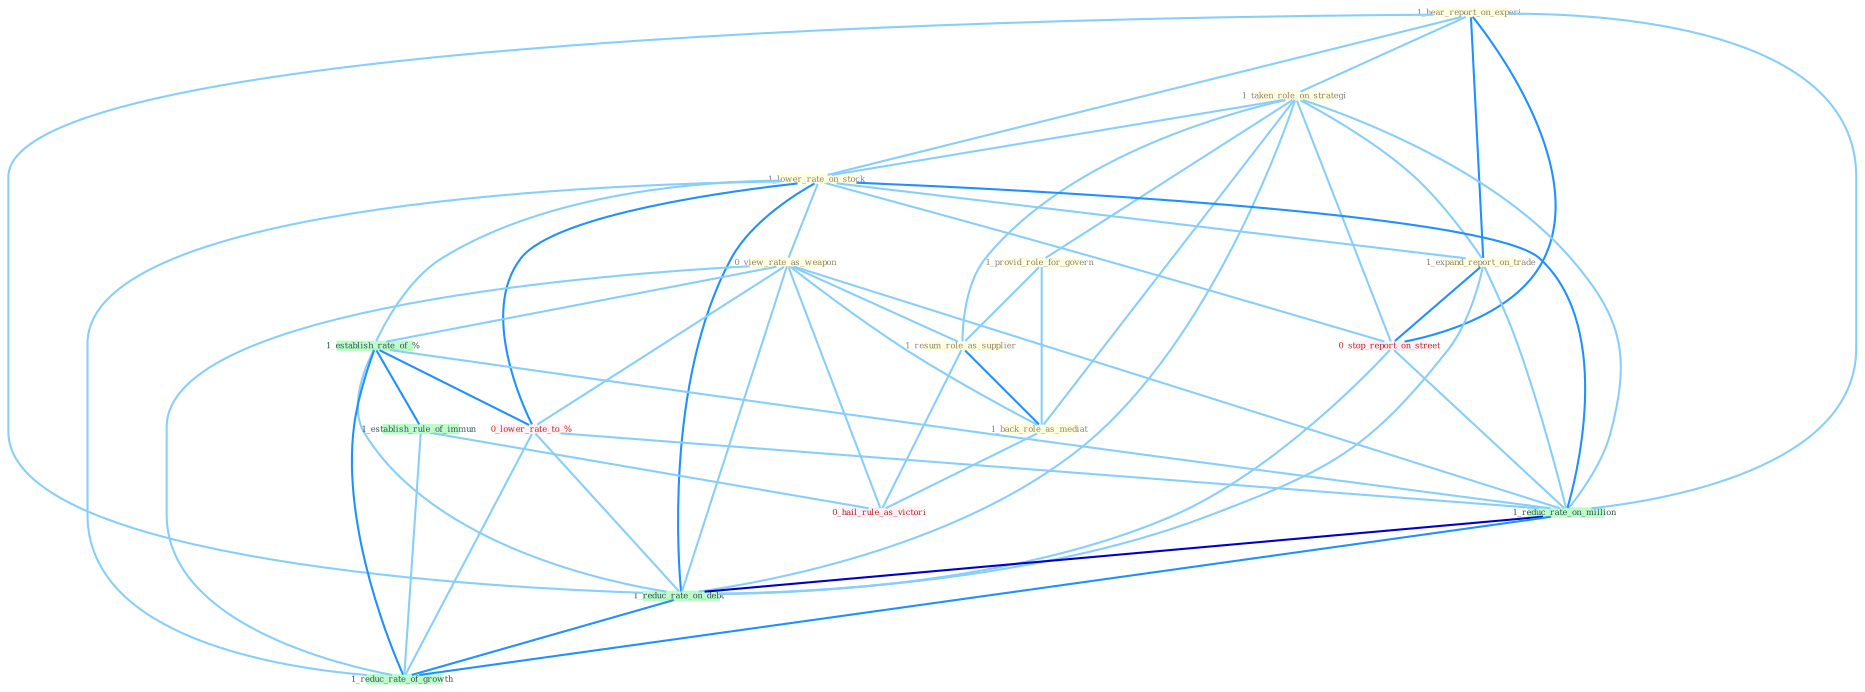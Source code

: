Graph G{ 
    node
    [shape=polygon,style=filled,width=.5,height=.06,color="#BDFCC9",fixedsize=true,fontsize=4,
    fontcolor="#2f4f4f"];
    {node
    [color="#ffffe0", fontcolor="#8b7d6b"] "1_hear_report_on_experi " "1_taken_role_on_strategi " "1_lower_rate_on_stock " "0_view_rate_as_weapon " "1_provid_role_for_govern " "1_resum_role_as_supplier " "1_expand_report_on_trade " "1_back_role_as_mediat "}
{node [color="#fff0f5", fontcolor="#b22222"] "0_lower_rate_to_% " "0_stop_report_on_street " "0_hail_rule_as_victori "}
edge [color="#B0E2FF"];

	"1_hear_report_on_experi " -- "1_taken_role_on_strategi " [w="1", color="#87cefa" ];
	"1_hear_report_on_experi " -- "1_lower_rate_on_stock " [w="1", color="#87cefa" ];
	"1_hear_report_on_experi " -- "1_expand_report_on_trade " [w="2", color="#1e90ff" , len=0.8];
	"1_hear_report_on_experi " -- "0_stop_report_on_street " [w="2", color="#1e90ff" , len=0.8];
	"1_hear_report_on_experi " -- "1_reduc_rate_on_million " [w="1", color="#87cefa" ];
	"1_hear_report_on_experi " -- "1_reduc_rate_on_debt " [w="1", color="#87cefa" ];
	"1_taken_role_on_strategi " -- "1_lower_rate_on_stock " [w="1", color="#87cefa" ];
	"1_taken_role_on_strategi " -- "1_provid_role_for_govern " [w="1", color="#87cefa" ];
	"1_taken_role_on_strategi " -- "1_resum_role_as_supplier " [w="1", color="#87cefa" ];
	"1_taken_role_on_strategi " -- "1_expand_report_on_trade " [w="1", color="#87cefa" ];
	"1_taken_role_on_strategi " -- "1_back_role_as_mediat " [w="1", color="#87cefa" ];
	"1_taken_role_on_strategi " -- "0_stop_report_on_street " [w="1", color="#87cefa" ];
	"1_taken_role_on_strategi " -- "1_reduc_rate_on_million " [w="1", color="#87cefa" ];
	"1_taken_role_on_strategi " -- "1_reduc_rate_on_debt " [w="1", color="#87cefa" ];
	"1_lower_rate_on_stock " -- "0_view_rate_as_weapon " [w="1", color="#87cefa" ];
	"1_lower_rate_on_stock " -- "1_expand_report_on_trade " [w="1", color="#87cefa" ];
	"1_lower_rate_on_stock " -- "1_establish_rate_of_% " [w="1", color="#87cefa" ];
	"1_lower_rate_on_stock " -- "0_lower_rate_to_% " [w="2", color="#1e90ff" , len=0.8];
	"1_lower_rate_on_stock " -- "0_stop_report_on_street " [w="1", color="#87cefa" ];
	"1_lower_rate_on_stock " -- "1_reduc_rate_on_million " [w="2", color="#1e90ff" , len=0.8];
	"1_lower_rate_on_stock " -- "1_reduc_rate_on_debt " [w="2", color="#1e90ff" , len=0.8];
	"1_lower_rate_on_stock " -- "1_reduc_rate_of_growth " [w="1", color="#87cefa" ];
	"0_view_rate_as_weapon " -- "1_resum_role_as_supplier " [w="1", color="#87cefa" ];
	"0_view_rate_as_weapon " -- "1_back_role_as_mediat " [w="1", color="#87cefa" ];
	"0_view_rate_as_weapon " -- "1_establish_rate_of_% " [w="1", color="#87cefa" ];
	"0_view_rate_as_weapon " -- "0_lower_rate_to_% " [w="1", color="#87cefa" ];
	"0_view_rate_as_weapon " -- "0_hail_rule_as_victori " [w="1", color="#87cefa" ];
	"0_view_rate_as_weapon " -- "1_reduc_rate_on_million " [w="1", color="#87cefa" ];
	"0_view_rate_as_weapon " -- "1_reduc_rate_on_debt " [w="1", color="#87cefa" ];
	"0_view_rate_as_weapon " -- "1_reduc_rate_of_growth " [w="1", color="#87cefa" ];
	"1_provid_role_for_govern " -- "1_resum_role_as_supplier " [w="1", color="#87cefa" ];
	"1_provid_role_for_govern " -- "1_back_role_as_mediat " [w="1", color="#87cefa" ];
	"1_resum_role_as_supplier " -- "1_back_role_as_mediat " [w="2", color="#1e90ff" , len=0.8];
	"1_resum_role_as_supplier " -- "0_hail_rule_as_victori " [w="1", color="#87cefa" ];
	"1_expand_report_on_trade " -- "0_stop_report_on_street " [w="2", color="#1e90ff" , len=0.8];
	"1_expand_report_on_trade " -- "1_reduc_rate_on_million " [w="1", color="#87cefa" ];
	"1_expand_report_on_trade " -- "1_reduc_rate_on_debt " [w="1", color="#87cefa" ];
	"1_back_role_as_mediat " -- "0_hail_rule_as_victori " [w="1", color="#87cefa" ];
	"1_establish_rate_of_% " -- "0_lower_rate_to_% " [w="2", color="#1e90ff" , len=0.8];
	"1_establish_rate_of_% " -- "1_establish_rule_of_immun " [w="2", color="#1e90ff" , len=0.8];
	"1_establish_rate_of_% " -- "1_reduc_rate_on_million " [w="1", color="#87cefa" ];
	"1_establish_rate_of_% " -- "1_reduc_rate_on_debt " [w="1", color="#87cefa" ];
	"1_establish_rate_of_% " -- "1_reduc_rate_of_growth " [w="2", color="#1e90ff" , len=0.8];
	"0_lower_rate_to_% " -- "1_reduc_rate_on_million " [w="1", color="#87cefa" ];
	"0_lower_rate_to_% " -- "1_reduc_rate_on_debt " [w="1", color="#87cefa" ];
	"0_lower_rate_to_% " -- "1_reduc_rate_of_growth " [w="1", color="#87cefa" ];
	"1_establish_rule_of_immun " -- "0_hail_rule_as_victori " [w="1", color="#87cefa" ];
	"1_establish_rule_of_immun " -- "1_reduc_rate_of_growth " [w="1", color="#87cefa" ];
	"0_stop_report_on_street " -- "1_reduc_rate_on_million " [w="1", color="#87cefa" ];
	"0_stop_report_on_street " -- "1_reduc_rate_on_debt " [w="1", color="#87cefa" ];
	"1_reduc_rate_on_million " -- "1_reduc_rate_on_debt " [w="3", color="#0000cd" , len=0.6];
	"1_reduc_rate_on_million " -- "1_reduc_rate_of_growth " [w="2", color="#1e90ff" , len=0.8];
	"1_reduc_rate_on_debt " -- "1_reduc_rate_of_growth " [w="2", color="#1e90ff" , len=0.8];
}